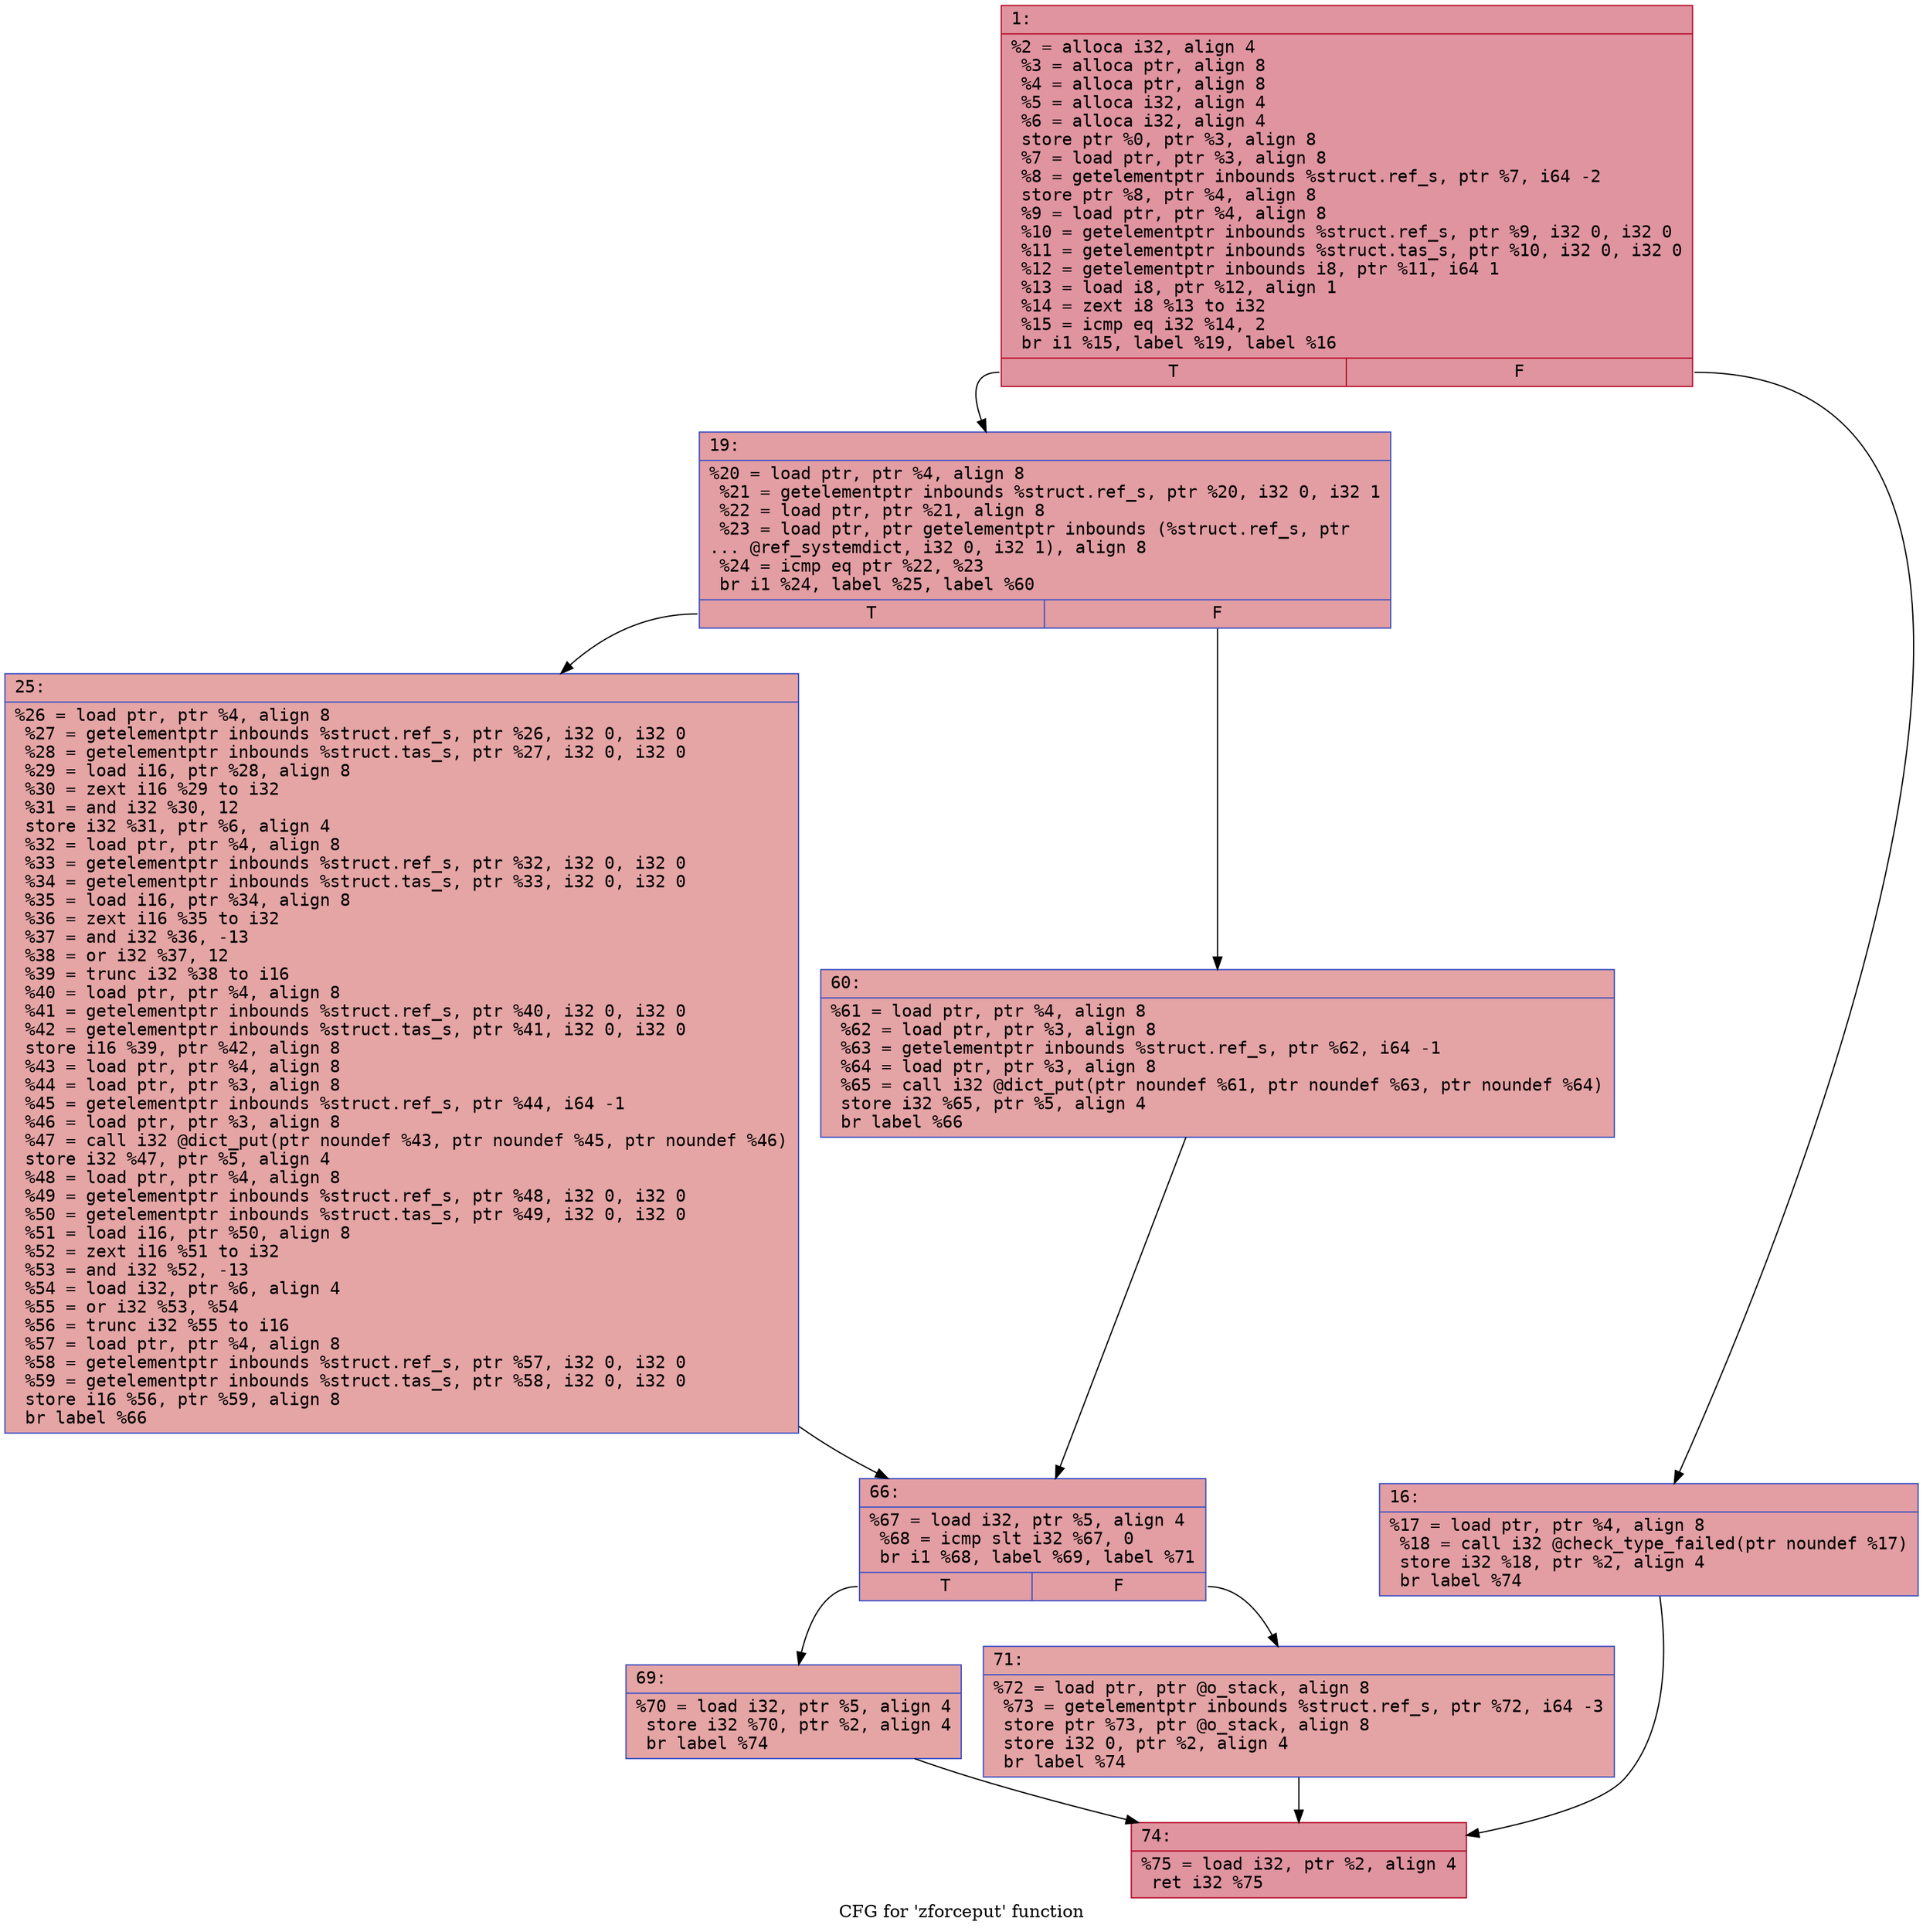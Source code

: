 digraph "CFG for 'zforceput' function" {
	label="CFG for 'zforceput' function";

	Node0x600003c01f90 [shape=record,color="#b70d28ff", style=filled, fillcolor="#b70d2870" fontname="Courier",label="{1:\l|  %2 = alloca i32, align 4\l  %3 = alloca ptr, align 8\l  %4 = alloca ptr, align 8\l  %5 = alloca i32, align 4\l  %6 = alloca i32, align 4\l  store ptr %0, ptr %3, align 8\l  %7 = load ptr, ptr %3, align 8\l  %8 = getelementptr inbounds %struct.ref_s, ptr %7, i64 -2\l  store ptr %8, ptr %4, align 8\l  %9 = load ptr, ptr %4, align 8\l  %10 = getelementptr inbounds %struct.ref_s, ptr %9, i32 0, i32 0\l  %11 = getelementptr inbounds %struct.tas_s, ptr %10, i32 0, i32 0\l  %12 = getelementptr inbounds i8, ptr %11, i64 1\l  %13 = load i8, ptr %12, align 1\l  %14 = zext i8 %13 to i32\l  %15 = icmp eq i32 %14, 2\l  br i1 %15, label %19, label %16\l|{<s0>T|<s1>F}}"];
	Node0x600003c01f90:s0 -> Node0x600003c02030[tooltip="1 -> 19\nProbability 50.00%" ];
	Node0x600003c01f90:s1 -> Node0x600003c01fe0[tooltip="1 -> 16\nProbability 50.00%" ];
	Node0x600003c01fe0 [shape=record,color="#3d50c3ff", style=filled, fillcolor="#be242e70" fontname="Courier",label="{16:\l|  %17 = load ptr, ptr %4, align 8\l  %18 = call i32 @check_type_failed(ptr noundef %17)\l  store i32 %18, ptr %2, align 4\l  br label %74\l}"];
	Node0x600003c01fe0 -> Node0x600003c02210[tooltip="16 -> 74\nProbability 100.00%" ];
	Node0x600003c02030 [shape=record,color="#3d50c3ff", style=filled, fillcolor="#be242e70" fontname="Courier",label="{19:\l|  %20 = load ptr, ptr %4, align 8\l  %21 = getelementptr inbounds %struct.ref_s, ptr %20, i32 0, i32 1\l  %22 = load ptr, ptr %21, align 8\l  %23 = load ptr, ptr getelementptr inbounds (%struct.ref_s, ptr\l... @ref_systemdict, i32 0, i32 1), align 8\l  %24 = icmp eq ptr %22, %23\l  br i1 %24, label %25, label %60\l|{<s0>T|<s1>F}}"];
	Node0x600003c02030:s0 -> Node0x600003c02080[tooltip="19 -> 25\nProbability 37.50%" ];
	Node0x600003c02030:s1 -> Node0x600003c020d0[tooltip="19 -> 60\nProbability 62.50%" ];
	Node0x600003c02080 [shape=record,color="#3d50c3ff", style=filled, fillcolor="#c5333470" fontname="Courier",label="{25:\l|  %26 = load ptr, ptr %4, align 8\l  %27 = getelementptr inbounds %struct.ref_s, ptr %26, i32 0, i32 0\l  %28 = getelementptr inbounds %struct.tas_s, ptr %27, i32 0, i32 0\l  %29 = load i16, ptr %28, align 8\l  %30 = zext i16 %29 to i32\l  %31 = and i32 %30, 12\l  store i32 %31, ptr %6, align 4\l  %32 = load ptr, ptr %4, align 8\l  %33 = getelementptr inbounds %struct.ref_s, ptr %32, i32 0, i32 0\l  %34 = getelementptr inbounds %struct.tas_s, ptr %33, i32 0, i32 0\l  %35 = load i16, ptr %34, align 8\l  %36 = zext i16 %35 to i32\l  %37 = and i32 %36, -13\l  %38 = or i32 %37, 12\l  %39 = trunc i32 %38 to i16\l  %40 = load ptr, ptr %4, align 8\l  %41 = getelementptr inbounds %struct.ref_s, ptr %40, i32 0, i32 0\l  %42 = getelementptr inbounds %struct.tas_s, ptr %41, i32 0, i32 0\l  store i16 %39, ptr %42, align 8\l  %43 = load ptr, ptr %4, align 8\l  %44 = load ptr, ptr %3, align 8\l  %45 = getelementptr inbounds %struct.ref_s, ptr %44, i64 -1\l  %46 = load ptr, ptr %3, align 8\l  %47 = call i32 @dict_put(ptr noundef %43, ptr noundef %45, ptr noundef %46)\l  store i32 %47, ptr %5, align 4\l  %48 = load ptr, ptr %4, align 8\l  %49 = getelementptr inbounds %struct.ref_s, ptr %48, i32 0, i32 0\l  %50 = getelementptr inbounds %struct.tas_s, ptr %49, i32 0, i32 0\l  %51 = load i16, ptr %50, align 8\l  %52 = zext i16 %51 to i32\l  %53 = and i32 %52, -13\l  %54 = load i32, ptr %6, align 4\l  %55 = or i32 %53, %54\l  %56 = trunc i32 %55 to i16\l  %57 = load ptr, ptr %4, align 8\l  %58 = getelementptr inbounds %struct.ref_s, ptr %57, i32 0, i32 0\l  %59 = getelementptr inbounds %struct.tas_s, ptr %58, i32 0, i32 0\l  store i16 %56, ptr %59, align 8\l  br label %66\l}"];
	Node0x600003c02080 -> Node0x600003c02120[tooltip="25 -> 66\nProbability 100.00%" ];
	Node0x600003c020d0 [shape=record,color="#3d50c3ff", style=filled, fillcolor="#c32e3170" fontname="Courier",label="{60:\l|  %61 = load ptr, ptr %4, align 8\l  %62 = load ptr, ptr %3, align 8\l  %63 = getelementptr inbounds %struct.ref_s, ptr %62, i64 -1\l  %64 = load ptr, ptr %3, align 8\l  %65 = call i32 @dict_put(ptr noundef %61, ptr noundef %63, ptr noundef %64)\l  store i32 %65, ptr %5, align 4\l  br label %66\l}"];
	Node0x600003c020d0 -> Node0x600003c02120[tooltip="60 -> 66\nProbability 100.00%" ];
	Node0x600003c02120 [shape=record,color="#3d50c3ff", style=filled, fillcolor="#be242e70" fontname="Courier",label="{66:\l|  %67 = load i32, ptr %5, align 4\l  %68 = icmp slt i32 %67, 0\l  br i1 %68, label %69, label %71\l|{<s0>T|<s1>F}}"];
	Node0x600003c02120:s0 -> Node0x600003c02170[tooltip="66 -> 69\nProbability 37.50%" ];
	Node0x600003c02120:s1 -> Node0x600003c021c0[tooltip="66 -> 71\nProbability 62.50%" ];
	Node0x600003c02170 [shape=record,color="#3d50c3ff", style=filled, fillcolor="#c5333470" fontname="Courier",label="{69:\l|  %70 = load i32, ptr %5, align 4\l  store i32 %70, ptr %2, align 4\l  br label %74\l}"];
	Node0x600003c02170 -> Node0x600003c02210[tooltip="69 -> 74\nProbability 100.00%" ];
	Node0x600003c021c0 [shape=record,color="#3d50c3ff", style=filled, fillcolor="#c32e3170" fontname="Courier",label="{71:\l|  %72 = load ptr, ptr @o_stack, align 8\l  %73 = getelementptr inbounds %struct.ref_s, ptr %72, i64 -3\l  store ptr %73, ptr @o_stack, align 8\l  store i32 0, ptr %2, align 4\l  br label %74\l}"];
	Node0x600003c021c0 -> Node0x600003c02210[tooltip="71 -> 74\nProbability 100.00%" ];
	Node0x600003c02210 [shape=record,color="#b70d28ff", style=filled, fillcolor="#b70d2870" fontname="Courier",label="{74:\l|  %75 = load i32, ptr %2, align 4\l  ret i32 %75\l}"];
}
